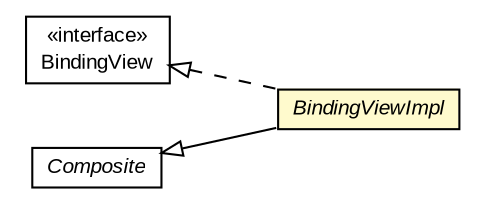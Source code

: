 #!/usr/local/bin/dot
#
# Class diagram 
# Generated by UMLGraph version R5_6-24-gf6e263 (http://www.umlgraph.org/)
#

digraph G {
	edge [fontname="arial",fontsize=10,labelfontname="arial",labelfontsize=10];
	node [fontname="arial",fontsize=10,shape=plaintext];
	nodesep=0.25;
	ranksep=0.5;
	rankdir=LR;
	// org.turbogwt.mvp.databind.client.BindingViewImpl
	c472 [label=<<table title="org.turbogwt.mvp.databind.client.BindingViewImpl" border="0" cellborder="1" cellspacing="0" cellpadding="2" port="p" bgcolor="lemonChiffon" href="./BindingViewImpl.html">
		<tr><td><table border="0" cellspacing="0" cellpadding="1">
<tr><td align="center" balign="center"><font face="arial italic"> BindingViewImpl </font></td></tr>
		</table></td></tr>
		</table>>, URL="./BindingViewImpl.html", fontname="arial", fontcolor="black", fontsize=10.0];
	// org.turbogwt.mvp.databind.client.BindingView
	c473 [label=<<table title="org.turbogwt.mvp.databind.client.BindingView" border="0" cellborder="1" cellspacing="0" cellpadding="2" port="p" href="./BindingView.html">
		<tr><td><table border="0" cellspacing="0" cellpadding="1">
<tr><td align="center" balign="center"> &#171;interface&#187; </td></tr>
<tr><td align="center" balign="center"> BindingView </td></tr>
		</table></td></tr>
		</table>>, URL="./BindingView.html", fontname="arial", fontcolor="black", fontsize=10.0];
	//org.turbogwt.mvp.databind.client.BindingViewImpl extends com.google.gwt.user.client.ui.Composite
	c496:p -> c472:p [dir=back,arrowtail=empty];
	//org.turbogwt.mvp.databind.client.BindingViewImpl implements org.turbogwt.mvp.databind.client.BindingView
	c473:p -> c472:p [dir=back,arrowtail=empty,style=dashed];
	// com.google.gwt.user.client.ui.Composite
	c496 [label=<<table title="com.google.gwt.user.client.ui.Composite" border="0" cellborder="1" cellspacing="0" cellpadding="2" port="p" href="http://google-web-toolkit.googlecode.com/svn/javadoc/latest/com/google/gwt/user/client/ui/Composite.html">
		<tr><td><table border="0" cellspacing="0" cellpadding="1">
<tr><td align="center" balign="center"><font face="arial italic"> Composite </font></td></tr>
		</table></td></tr>
		</table>>, URL="http://google-web-toolkit.googlecode.com/svn/javadoc/latest/com/google/gwt/user/client/ui/Composite.html", fontname="arial", fontcolor="black", fontsize=10.0];
}

